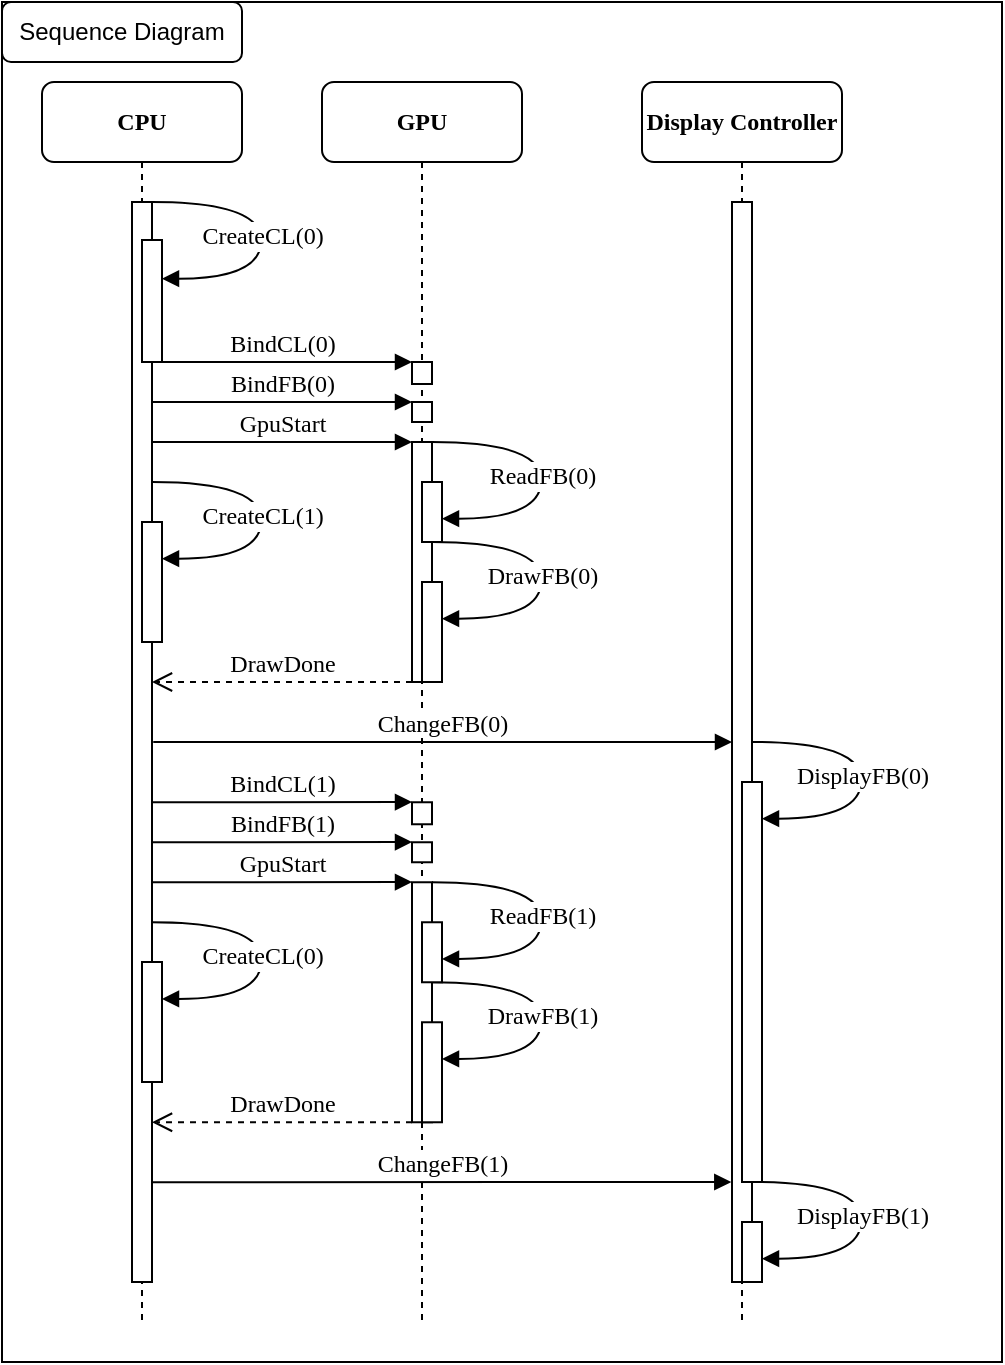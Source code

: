 <mxfile version="25.0.2">
  <diagram name="Page-1" id="13e1069c-82ec-6db2-03f1-153e76fe0fe0">
    <mxGraphModel dx="1014" dy="939" grid="1" gridSize="10" guides="1" tooltips="1" connect="1" arrows="1" fold="1" page="1" pageScale="1" pageWidth="1100" pageHeight="850" background="none" math="0" shadow="0">
      <root>
        <mxCell id="0" />
        <mxCell id="1" parent="0" />
        <mxCell id="bp0D_xibq0nxZEr6WwdS-58" value="" style="rounded=0;whiteSpace=wrap;html=1;" vertex="1" parent="1">
          <mxGeometry x="60" y="80" width="500" height="680" as="geometry" />
        </mxCell>
        <mxCell id="7baba1c4bc27f4b0-2" value="&lt;b&gt;GPU&lt;/b&gt;" style="shape=umlLifeline;perimeter=lifelinePerimeter;whiteSpace=wrap;html=1;container=0;collapsible=0;recursiveResize=0;outlineConnect=0;rounded=1;shadow=0;comic=0;labelBackgroundColor=none;strokeWidth=1;fontFamily=Verdana;fontSize=12;align=center;" parent="1" vertex="1">
          <mxGeometry x="220" y="120" width="100" height="620" as="geometry" />
        </mxCell>
        <mxCell id="7baba1c4bc27f4b0-3" value="&lt;b&gt;Display Controller&lt;/b&gt;" style="shape=umlLifeline;perimeter=lifelinePerimeter;whiteSpace=wrap;html=1;container=0;collapsible=0;recursiveResize=0;outlineConnect=0;rounded=1;shadow=0;comic=0;labelBackgroundColor=none;strokeWidth=1;fontFamily=Verdana;fontSize=12;align=center;" parent="1" vertex="1">
          <mxGeometry x="380" y="120" width="100" height="620" as="geometry" />
        </mxCell>
        <mxCell id="7baba1c4bc27f4b0-8" value="&lt;b&gt;CPU&lt;/b&gt;" style="shape=umlLifeline;perimeter=lifelinePerimeter;whiteSpace=wrap;html=1;container=0;collapsible=0;recursiveResize=0;outlineConnect=0;rounded=1;shadow=0;comic=0;labelBackgroundColor=none;strokeWidth=1;fontFamily=Verdana;fontSize=12;align=center;" parent="1" vertex="1">
          <mxGeometry x="80" y="120" width="100" height="620" as="geometry" />
        </mxCell>
        <mxCell id="7baba1c4bc27f4b0-9" value="" style="html=1;points=[];perimeter=orthogonalPerimeter;rounded=0;shadow=0;comic=0;labelBackgroundColor=none;strokeWidth=1;fontFamily=Verdana;fontSize=12;align=center;" parent="1" vertex="1">
          <mxGeometry x="125" y="180" width="10" height="540" as="geometry" />
        </mxCell>
        <mxCell id="bp0D_xibq0nxZEr6WwdS-2" value="" style="html=1;points=[];perimeter=orthogonalPerimeter;rounded=0;shadow=0;comic=0;labelBackgroundColor=none;strokeWidth=1;fontFamily=Verdana;fontSize=12;align=center;" vertex="1" parent="1">
          <mxGeometry x="130" y="199" width="10" height="61" as="geometry" />
        </mxCell>
        <mxCell id="bp0D_xibq0nxZEr6WwdS-6" value="CreateCL(0)" style="html=1;verticalAlign=middle;endArrow=block;labelBackgroundColor=default;fontFamily=Verdana;fontSize=12;elbow=vertical;edgeStyle=orthogonalEdgeStyle;curved=1;entryX=1;entryY=0.286;entryPerimeter=0;exitX=1.038;exitY=0.345;exitPerimeter=0;labelPosition=center;verticalLabelPosition=middle;align=center;spacing=2;" edge="1" parent="1">
          <mxGeometry relative="1" as="geometry">
            <mxPoint x="135.003" y="180.0" as="sourcePoint" />
            <mxPoint x="140.003" y="218.333" as="targetPoint" />
            <Array as="points">
              <mxPoint x="189.67" y="180.0" />
              <mxPoint x="189.67" y="218.0" />
            </Array>
          </mxGeometry>
        </mxCell>
        <mxCell id="bp0D_xibq0nxZEr6WwdS-8" value="BindCL(0)" style="html=1;verticalAlign=bottom;endArrow=block;entryX=0;entryY=0;labelBackgroundColor=none;fontFamily=Verdana;fontSize=12;edgeStyle=elbowEdgeStyle;elbow=vertical;" edge="1" parent="1">
          <mxGeometry relative="1" as="geometry">
            <mxPoint x="135" y="260" as="sourcePoint" />
            <mxPoint x="265" y="260.0" as="targetPoint" />
          </mxGeometry>
        </mxCell>
        <mxCell id="bp0D_xibq0nxZEr6WwdS-10" value="BindFB(0)" style="html=1;verticalAlign=bottom;endArrow=block;entryX=0;entryY=0;labelBackgroundColor=none;fontFamily=Verdana;fontSize=12;edgeStyle=elbowEdgeStyle;elbow=vertical;" edge="1" parent="1">
          <mxGeometry relative="1" as="geometry">
            <mxPoint x="135" y="280" as="sourcePoint" />
            <mxPoint x="265" y="280.0" as="targetPoint" />
          </mxGeometry>
        </mxCell>
        <mxCell id="bp0D_xibq0nxZEr6WwdS-12" value="GpuStart" style="html=1;verticalAlign=bottom;endArrow=block;entryX=0;entryY=0;labelBackgroundColor=none;fontFamily=Verdana;fontSize=12;edgeStyle=elbowEdgeStyle;elbow=vertical;" edge="1" parent="1">
          <mxGeometry relative="1" as="geometry">
            <mxPoint x="135" y="300" as="sourcePoint" />
            <mxPoint x="265" y="300.0" as="targetPoint" />
          </mxGeometry>
        </mxCell>
        <mxCell id="7baba1c4bc27f4b0-21" value="DrawDone" style="html=1;verticalAlign=bottom;endArrow=open;dashed=1;endSize=8;labelBackgroundColor=none;fontFamily=Verdana;fontSize=12;edgeStyle=elbowEdgeStyle;elbow=vertical;" parent="1" edge="1">
          <mxGeometry relative="1" as="geometry">
            <mxPoint x="135.0" y="420" as="targetPoint" />
            <Array as="points">
              <mxPoint x="210" y="420" />
              <mxPoint x="240" y="420" />
            </Array>
            <mxPoint x="265.0" y="420" as="sourcePoint" />
          </mxGeometry>
        </mxCell>
        <mxCell id="bp0D_xibq0nxZEr6WwdS-23" value="" style="html=1;points=[];perimeter=orthogonalPerimeter;rounded=0;shadow=0;comic=0;labelBackgroundColor=none;strokeWidth=1;fontFamily=Verdana;fontSize=12;align=center;" vertex="1" parent="1">
          <mxGeometry x="130" y="340" width="10" height="60" as="geometry" />
        </mxCell>
        <mxCell id="bp0D_xibq0nxZEr6WwdS-37" value="CreateCL(1)" style="html=1;verticalAlign=middle;endArrow=block;labelBackgroundColor=default;fontFamily=Verdana;fontSize=12;elbow=vertical;edgeStyle=orthogonalEdgeStyle;curved=1;entryX=1;entryY=0.286;entryPerimeter=0;exitX=1.038;exitY=0.345;exitPerimeter=0;labelPosition=center;verticalLabelPosition=middle;align=center;spacing=2;" edge="1" parent="1">
          <mxGeometry relative="1" as="geometry">
            <mxPoint x="135.003" y="320.03" as="sourcePoint" />
            <mxPoint x="140.003" y="358.363" as="targetPoint" />
            <Array as="points">
              <mxPoint x="189.67" y="320.03" />
              <mxPoint x="189.67" y="358.03" />
            </Array>
          </mxGeometry>
        </mxCell>
        <mxCell id="bp0D_xibq0nxZEr6WwdS-51" value="" style="html=1;points=[];perimeter=orthogonalPerimeter;rounded=0;shadow=0;comic=0;labelBackgroundColor=none;strokeWidth=1;fontFamily=Verdana;fontSize=12;align=center;" vertex="1" parent="1">
          <mxGeometry x="130" y="560" width="10" height="60" as="geometry" />
        </mxCell>
        <mxCell id="bp0D_xibq0nxZEr6WwdS-54" value="ChangeFB(1)" style="html=1;verticalAlign=bottom;endArrow=block;entryX=-0.035;entryY=0.908;labelBackgroundColor=default;fontFamily=Verdana;fontSize=12;edgeStyle=elbowEdgeStyle;elbow=vertical;entryDx=0;entryDy=0;entryPerimeter=0;" edge="1" parent="1" target="bp0D_xibq0nxZEr6WwdS-18">
          <mxGeometry relative="1" as="geometry">
            <mxPoint x="135" y="670.08" as="sourcePoint" />
            <mxPoint x="430" y="670.08" as="targetPoint" />
          </mxGeometry>
        </mxCell>
        <mxCell id="bp0D_xibq0nxZEr6WwdS-7" value="" style="html=1;points=[];perimeter=orthogonalPerimeter;rounded=0;shadow=0;comic=0;labelBackgroundColor=none;strokeWidth=1;fontFamily=Verdana;fontSize=12;align=center;" vertex="1" parent="1">
          <mxGeometry x="265" y="260" width="10" height="11" as="geometry" />
        </mxCell>
        <mxCell id="bp0D_xibq0nxZEr6WwdS-9" value="" style="html=1;points=[];perimeter=orthogonalPerimeter;rounded=0;shadow=0;comic=0;labelBackgroundColor=none;strokeWidth=1;fontFamily=Verdana;fontSize=12;align=center;" vertex="1" parent="1">
          <mxGeometry x="265" y="280" width="10" height="10" as="geometry" />
        </mxCell>
        <mxCell id="bp0D_xibq0nxZEr6WwdS-11" value="" style="html=1;points=[];perimeter=orthogonalPerimeter;rounded=0;shadow=0;comic=0;labelBackgroundColor=none;strokeWidth=1;fontFamily=Verdana;fontSize=12;align=center;" vertex="1" parent="1">
          <mxGeometry x="265" y="300" width="10" height="120" as="geometry" />
        </mxCell>
        <mxCell id="bp0D_xibq0nxZEr6WwdS-14" value="" style="html=1;points=[];perimeter=orthogonalPerimeter;rounded=0;shadow=0;comic=0;labelBackgroundColor=none;strokeWidth=1;fontFamily=Verdana;fontSize=12;align=center;" vertex="1" parent="1">
          <mxGeometry x="270" y="320" width="10" height="30" as="geometry" />
        </mxCell>
        <mxCell id="bp0D_xibq0nxZEr6WwdS-15" value="ReadFB(0)" style="html=1;verticalAlign=middle;endArrow=block;labelBackgroundColor=default;fontFamily=Verdana;fontSize=12;elbow=vertical;edgeStyle=orthogonalEdgeStyle;curved=1;entryX=1;entryY=0.286;entryPerimeter=0;exitX=1.038;exitY=0.345;exitPerimeter=0;labelPosition=center;verticalLabelPosition=middle;align=center;spacing=2;" edge="1" parent="1">
          <mxGeometry relative="1" as="geometry">
            <mxPoint x="275.003" y="300" as="sourcePoint" />
            <mxPoint x="280.003" y="338.333" as="targetPoint" />
            <Array as="points">
              <mxPoint x="329.67" y="300" />
              <mxPoint x="329.67" y="338" />
            </Array>
          </mxGeometry>
        </mxCell>
        <mxCell id="bp0D_xibq0nxZEr6WwdS-17" value="" style="html=1;points=[];perimeter=orthogonalPerimeter;rounded=0;shadow=0;comic=0;labelBackgroundColor=none;strokeWidth=1;fontFamily=Verdana;fontSize=12;align=center;" vertex="1" parent="1">
          <mxGeometry x="270" y="370" width="10" height="50" as="geometry" />
        </mxCell>
        <mxCell id="bp0D_xibq0nxZEr6WwdS-16" value="DrawFB(0)" style="html=1;verticalAlign=middle;endArrow=block;labelBackgroundColor=default;fontFamily=Verdana;fontSize=12;elbow=vertical;edgeStyle=orthogonalEdgeStyle;curved=1;entryX=1;entryY=0.286;entryPerimeter=0;exitX=1.038;exitY=0.345;exitPerimeter=0;labelPosition=center;verticalLabelPosition=middle;align=center;spacing=2;" edge="1" parent="1">
          <mxGeometry relative="1" as="geometry">
            <mxPoint x="275.003" y="350.02" as="sourcePoint" />
            <mxPoint x="280.003" y="388.353" as="targetPoint" />
            <Array as="points">
              <mxPoint x="329.67" y="350.02" />
              <mxPoint x="329.67" y="388.02" />
            </Array>
          </mxGeometry>
        </mxCell>
        <mxCell id="bp0D_xibq0nxZEr6WwdS-42" value="ReadFB(1)" style="html=1;verticalAlign=middle;endArrow=block;labelBackgroundColor=default;fontFamily=Verdana;fontSize=12;elbow=vertical;edgeStyle=orthogonalEdgeStyle;curved=1;entryX=1;entryY=0.286;entryPerimeter=0;exitX=1.038;exitY=0.345;exitPerimeter=0;labelPosition=center;verticalLabelPosition=middle;align=center;spacing=2;" edge="1" parent="1">
          <mxGeometry relative="1" as="geometry">
            <mxPoint x="275.003" y="520.13" as="sourcePoint" />
            <mxPoint x="280.003" y="558.463" as="targetPoint" />
            <Array as="points">
              <mxPoint x="329.67" y="520.13" />
              <mxPoint x="329.67" y="558.13" />
            </Array>
          </mxGeometry>
        </mxCell>
        <mxCell id="bp0D_xibq0nxZEr6WwdS-44" value="DrawFB(1)" style="html=1;verticalAlign=middle;endArrow=block;labelBackgroundColor=default;fontFamily=Verdana;fontSize=12;elbow=vertical;edgeStyle=orthogonalEdgeStyle;curved=1;entryX=1;entryY=0.286;entryPerimeter=0;exitX=1.038;exitY=0.345;exitPerimeter=0;labelPosition=center;verticalLabelPosition=middle;align=center;spacing=2;" edge="1" parent="1">
          <mxGeometry relative="1" as="geometry">
            <mxPoint x="275.003" y="570.15" as="sourcePoint" />
            <mxPoint x="280.003" y="608.483" as="targetPoint" />
            <Array as="points">
              <mxPoint x="329.67" y="570.15" />
              <mxPoint x="329.67" y="608.15" />
            </Array>
          </mxGeometry>
        </mxCell>
        <mxCell id="bp0D_xibq0nxZEr6WwdS-47" value="BindCL(1)" style="html=1;verticalAlign=bottom;endArrow=block;entryX=0;entryY=0;labelBackgroundColor=none;fontFamily=Verdana;fontSize=12;edgeStyle=elbowEdgeStyle;elbow=vertical;" edge="1" parent="1">
          <mxGeometry relative="1" as="geometry">
            <mxPoint x="135" y="480.13" as="sourcePoint" />
            <mxPoint x="265" y="480.13" as="targetPoint" />
          </mxGeometry>
        </mxCell>
        <mxCell id="bp0D_xibq0nxZEr6WwdS-48" value="BindFB(1)" style="html=1;verticalAlign=bottom;endArrow=block;entryX=0;entryY=0;labelBackgroundColor=none;fontFamily=Verdana;fontSize=12;edgeStyle=elbowEdgeStyle;elbow=vertical;" edge="1" parent="1">
          <mxGeometry relative="1" as="geometry">
            <mxPoint x="135" y="500.13" as="sourcePoint" />
            <mxPoint x="265" y="500.13" as="targetPoint" />
          </mxGeometry>
        </mxCell>
        <mxCell id="bp0D_xibq0nxZEr6WwdS-49" value="GpuStart" style="html=1;verticalAlign=bottom;endArrow=block;entryX=0;entryY=0;labelBackgroundColor=none;fontFamily=Verdana;fontSize=12;edgeStyle=elbowEdgeStyle;elbow=vertical;" edge="1" parent="1">
          <mxGeometry relative="1" as="geometry">
            <mxPoint x="135" y="520.13" as="sourcePoint" />
            <mxPoint x="265" y="520.13" as="targetPoint" />
          </mxGeometry>
        </mxCell>
        <mxCell id="bp0D_xibq0nxZEr6WwdS-50" value="DrawDone" style="html=1;verticalAlign=bottom;endArrow=open;dashed=1;endSize=8;labelBackgroundColor=none;fontFamily=Verdana;fontSize=12;edgeStyle=elbowEdgeStyle;elbow=vertical;" edge="1" parent="1">
          <mxGeometry relative="1" as="geometry">
            <mxPoint x="135.0" y="640.13" as="targetPoint" />
            <Array as="points">
              <mxPoint x="210" y="640.13" />
              <mxPoint x="240" y="640.13" />
            </Array>
            <mxPoint x="265.0" y="640.13" as="sourcePoint" />
          </mxGeometry>
        </mxCell>
        <mxCell id="bp0D_xibq0nxZEr6WwdS-52" value="CreateCL(0)" style="html=1;verticalAlign=middle;endArrow=block;labelBackgroundColor=default;fontFamily=Verdana;fontSize=12;elbow=vertical;edgeStyle=orthogonalEdgeStyle;curved=1;entryX=1;entryY=0.286;entryPerimeter=0;exitX=1.038;exitY=0.345;exitPerimeter=0;labelPosition=center;verticalLabelPosition=middle;align=center;spacing=2;" edge="1" parent="1">
          <mxGeometry relative="1" as="geometry">
            <mxPoint x="135.003" y="540.16" as="sourcePoint" />
            <mxPoint x="140.003" y="578.493" as="targetPoint" />
            <Array as="points">
              <mxPoint x="189.67" y="540.16" />
              <mxPoint x="189.67" y="578.16" />
            </Array>
          </mxGeometry>
        </mxCell>
        <mxCell id="bp0D_xibq0nxZEr6WwdS-38" value="" style="html=1;points=[];perimeter=orthogonalPerimeter;rounded=0;shadow=0;comic=0;labelBackgroundColor=none;strokeWidth=1;fontFamily=Verdana;fontSize=12;align=center;" vertex="1" parent="1">
          <mxGeometry x="265" y="480.13" width="10" height="11" as="geometry" />
        </mxCell>
        <mxCell id="bp0D_xibq0nxZEr6WwdS-39" value="" style="html=1;points=[];perimeter=orthogonalPerimeter;rounded=0;shadow=0;comic=0;labelBackgroundColor=none;strokeWidth=1;fontFamily=Verdana;fontSize=12;align=center;" vertex="1" parent="1">
          <mxGeometry x="265" y="500.13" width="10" height="10" as="geometry" />
        </mxCell>
        <mxCell id="bp0D_xibq0nxZEr6WwdS-40" value="" style="html=1;points=[];perimeter=orthogonalPerimeter;rounded=0;shadow=0;comic=0;labelBackgroundColor=none;strokeWidth=1;fontFamily=Verdana;fontSize=12;align=center;" vertex="1" parent="1">
          <mxGeometry x="265" y="520.13" width="10" height="120" as="geometry" />
        </mxCell>
        <mxCell id="bp0D_xibq0nxZEr6WwdS-41" value="" style="html=1;points=[];perimeter=orthogonalPerimeter;rounded=0;shadow=0;comic=0;labelBackgroundColor=none;strokeWidth=1;fontFamily=Verdana;fontSize=12;align=center;" vertex="1" parent="1">
          <mxGeometry x="270" y="540.13" width="10" height="30" as="geometry" />
        </mxCell>
        <mxCell id="bp0D_xibq0nxZEr6WwdS-43" value="" style="html=1;points=[];perimeter=orthogonalPerimeter;rounded=0;shadow=0;comic=0;labelBackgroundColor=none;strokeWidth=1;fontFamily=Verdana;fontSize=12;align=center;" vertex="1" parent="1">
          <mxGeometry x="270" y="590.13" width="10" height="50" as="geometry" />
        </mxCell>
        <mxCell id="bp0D_xibq0nxZEr6WwdS-18" value="" style="html=1;points=[];perimeter=orthogonalPerimeter;rounded=0;shadow=0;comic=0;labelBackgroundColor=none;strokeWidth=1;fontFamily=Verdana;fontSize=12;align=center;" vertex="1" parent="1">
          <mxGeometry x="425" y="180" width="10" height="540" as="geometry" />
        </mxCell>
        <mxCell id="bp0D_xibq0nxZEr6WwdS-21" value="" style="html=1;points=[];perimeter=orthogonalPerimeter;rounded=0;shadow=0;comic=0;labelBackgroundColor=none;strokeWidth=1;fontFamily=Verdana;fontSize=12;align=center;" vertex="1" parent="1">
          <mxGeometry x="430" y="470" width="10" height="200" as="geometry" />
        </mxCell>
        <mxCell id="bp0D_xibq0nxZEr6WwdS-20" value="DisplayFB(0)" style="html=1;verticalAlign=middle;endArrow=block;labelBackgroundColor=default;fontFamily=Verdana;fontSize=12;elbow=vertical;edgeStyle=orthogonalEdgeStyle;curved=1;entryX=1;entryY=0.286;entryPerimeter=0;exitX=1.038;exitY=0.345;exitPerimeter=0;labelPosition=center;verticalLabelPosition=middle;align=center;spacing=2;" edge="1" parent="1">
          <mxGeometry relative="1" as="geometry">
            <mxPoint x="435.003" y="450.0" as="sourcePoint" />
            <mxPoint x="440.003" y="488.333" as="targetPoint" />
            <Array as="points">
              <mxPoint x="489.67" y="450.0" />
              <mxPoint x="489.67" y="488.0" />
            </Array>
          </mxGeometry>
        </mxCell>
        <mxCell id="bp0D_xibq0nxZEr6WwdS-53" value="ChangeFB(0)" style="html=1;verticalAlign=bottom;endArrow=block;entryX=0;entryY=0;labelBackgroundColor=default;fontFamily=Verdana;fontSize=12;edgeStyle=elbowEdgeStyle;elbow=vertical;exitX=1.062;exitY=0.5;exitDx=0;exitDy=0;exitPerimeter=0;" edge="1" parent="1" source="7baba1c4bc27f4b0-9">
          <mxGeometry relative="1" as="geometry">
            <mxPoint x="140" y="450" as="sourcePoint" />
            <mxPoint x="425" y="450.0" as="targetPoint" />
          </mxGeometry>
        </mxCell>
        <mxCell id="bp0D_xibq0nxZEr6WwdS-56" value="" style="html=1;points=[];perimeter=orthogonalPerimeter;rounded=0;shadow=0;comic=0;labelBackgroundColor=none;strokeWidth=1;fontFamily=Verdana;fontSize=12;align=center;" vertex="1" parent="1">
          <mxGeometry x="430" y="690" width="10" height="30" as="geometry" />
        </mxCell>
        <mxCell id="bp0D_xibq0nxZEr6WwdS-57" value="DisplayFB(1)" style="html=1;verticalAlign=middle;endArrow=block;labelBackgroundColor=default;fontFamily=Verdana;fontSize=12;elbow=vertical;edgeStyle=orthogonalEdgeStyle;curved=1;entryX=1;entryY=0.286;entryPerimeter=0;exitX=1.038;exitY=0.345;exitPerimeter=0;labelPosition=center;verticalLabelPosition=middle;align=center;spacing=2;" edge="1" parent="1">
          <mxGeometry relative="1" as="geometry">
            <mxPoint x="435.003" y="670" as="sourcePoint" />
            <mxPoint x="440.003" y="708.333" as="targetPoint" />
            <Array as="points">
              <mxPoint x="489.67" y="670" />
              <mxPoint x="489.67" y="708" />
            </Array>
          </mxGeometry>
        </mxCell>
        <mxCell id="bp0D_xibq0nxZEr6WwdS-59" value="Sequence Diagram" style="rounded=1;whiteSpace=wrap;html=1;" vertex="1" parent="1">
          <mxGeometry x="60" y="80" width="120" height="30" as="geometry" />
        </mxCell>
      </root>
    </mxGraphModel>
  </diagram>
</mxfile>
